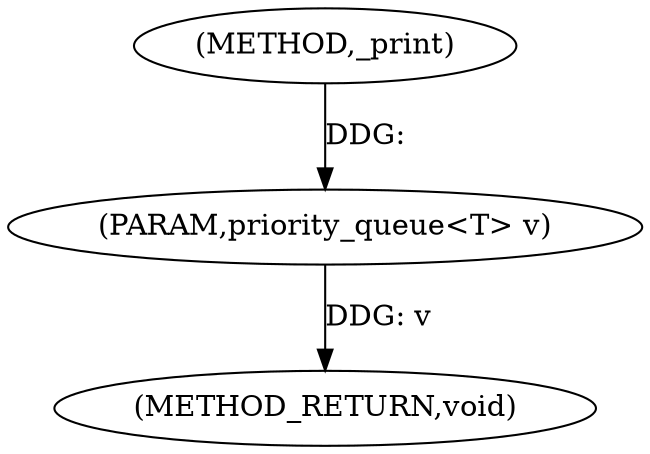 digraph "_print" {  
"1000189" [label = "(METHOD,_print)" ]
"1000192" [label = "(METHOD_RETURN,void)" ]
"1000190" [label = "(PARAM,priority_queue<T> v)" ]
  "1000190" -> "1000192"  [ label = "DDG: v"] 
  "1000189" -> "1000190"  [ label = "DDG: "] 
}

